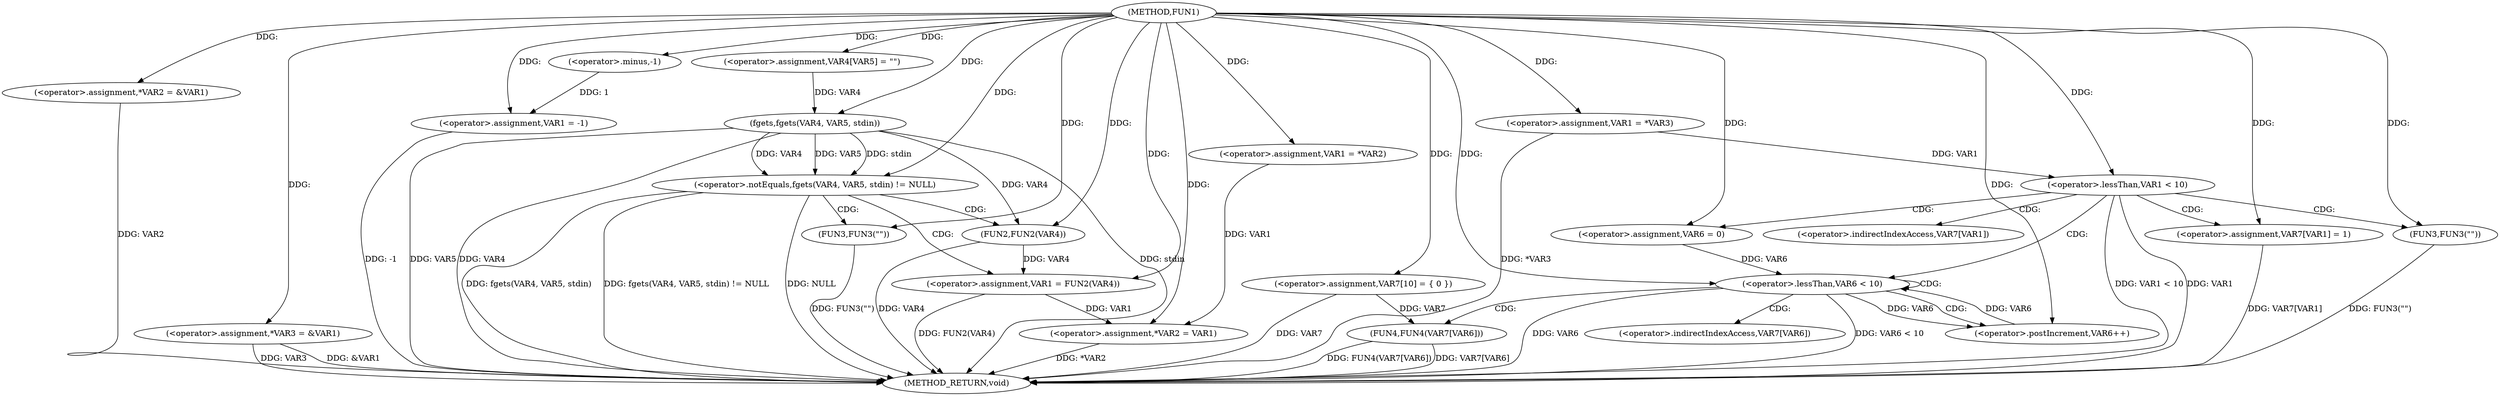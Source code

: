digraph FUN1 {  
"1000100" [label = "(METHOD,FUN1)" ]
"1000187" [label = "(METHOD_RETURN,void)" ]
"1000104" [label = "(<operator>.assignment,*VAR2 = &VAR1)" ]
"1000109" [label = "(<operator>.assignment,*VAR3 = &VAR1)" ]
"1000113" [label = "(<operator>.assignment,VAR1 = -1)" ]
"1000115" [label = "(<operator>.minus,-1)" ]
"1000119" [label = "(<operator>.assignment,VAR1 = *VAR2)" ]
"1000125" [label = "(<operator>.assignment,VAR4[VAR5] = \"\")" ]
"1000129" [label = "(<operator>.notEquals,fgets(VAR4, VAR5, stdin) != NULL)" ]
"1000130" [label = "(fgets,fgets(VAR4, VAR5, stdin))" ]
"1000136" [label = "(<operator>.assignment,VAR1 = FUN2(VAR4))" ]
"1000138" [label = "(FUN2,FUN2(VAR4))" ]
"1000142" [label = "(FUN3,FUN3(\"\"))" ]
"1000144" [label = "(<operator>.assignment,*VAR2 = VAR1)" ]
"1000150" [label = "(<operator>.assignment,VAR1 = *VAR3)" ]
"1000157" [label = "(<operator>.assignment,VAR7[10] = { 0 })" ]
"1000160" [label = "(<operator>.lessThan,VAR1 < 10)" ]
"1000164" [label = "(<operator>.assignment,VAR7[VAR1] = 1)" ]
"1000170" [label = "(<operator>.assignment,VAR6 = 0)" ]
"1000173" [label = "(<operator>.lessThan,VAR6 < 10)" ]
"1000176" [label = "(<operator>.postIncrement,VAR6++)" ]
"1000179" [label = "(FUN4,FUN4(VAR7[VAR6]))" ]
"1000185" [label = "(FUN3,FUN3(\"\"))" ]
"1000165" [label = "(<operator>.indirectIndexAccess,VAR7[VAR1])" ]
"1000180" [label = "(<operator>.indirectIndexAccess,VAR7[VAR6])" ]
  "1000142" -> "1000187"  [ label = "DDG: FUN3(\"\")"] 
  "1000185" -> "1000187"  [ label = "DDG: FUN3(\"\")"] 
  "1000104" -> "1000187"  [ label = "DDG: VAR2"] 
  "1000160" -> "1000187"  [ label = "DDG: VAR1 < 10"] 
  "1000150" -> "1000187"  [ label = "DDG: *VAR3"] 
  "1000130" -> "1000187"  [ label = "DDG: stdin"] 
  "1000136" -> "1000187"  [ label = "DDG: FUN2(VAR4)"] 
  "1000129" -> "1000187"  [ label = "DDG: fgets(VAR4, VAR5, stdin)"] 
  "1000179" -> "1000187"  [ label = "DDG: FUN4(VAR7[VAR6])"] 
  "1000130" -> "1000187"  [ label = "DDG: VAR5"] 
  "1000138" -> "1000187"  [ label = "DDG: VAR4"] 
  "1000129" -> "1000187"  [ label = "DDG: fgets(VAR4, VAR5, stdin) != NULL"] 
  "1000157" -> "1000187"  [ label = "DDG: VAR7"] 
  "1000129" -> "1000187"  [ label = "DDG: NULL"] 
  "1000113" -> "1000187"  [ label = "DDG: -1"] 
  "1000179" -> "1000187"  [ label = "DDG: VAR7[VAR6]"] 
  "1000109" -> "1000187"  [ label = "DDG: VAR3"] 
  "1000173" -> "1000187"  [ label = "DDG: VAR6 < 10"] 
  "1000144" -> "1000187"  [ label = "DDG: *VAR2"] 
  "1000109" -> "1000187"  [ label = "DDG: &VAR1"] 
  "1000160" -> "1000187"  [ label = "DDG: VAR1"] 
  "1000173" -> "1000187"  [ label = "DDG: VAR6"] 
  "1000130" -> "1000187"  [ label = "DDG: VAR4"] 
  "1000164" -> "1000187"  [ label = "DDG: VAR7[VAR1]"] 
  "1000100" -> "1000104"  [ label = "DDG: "] 
  "1000100" -> "1000109"  [ label = "DDG: "] 
  "1000115" -> "1000113"  [ label = "DDG: 1"] 
  "1000100" -> "1000113"  [ label = "DDG: "] 
  "1000100" -> "1000115"  [ label = "DDG: "] 
  "1000100" -> "1000119"  [ label = "DDG: "] 
  "1000100" -> "1000125"  [ label = "DDG: "] 
  "1000130" -> "1000129"  [ label = "DDG: VAR4"] 
  "1000130" -> "1000129"  [ label = "DDG: VAR5"] 
  "1000130" -> "1000129"  [ label = "DDG: stdin"] 
  "1000125" -> "1000130"  [ label = "DDG: VAR4"] 
  "1000100" -> "1000130"  [ label = "DDG: "] 
  "1000100" -> "1000129"  [ label = "DDG: "] 
  "1000138" -> "1000136"  [ label = "DDG: VAR4"] 
  "1000100" -> "1000136"  [ label = "DDG: "] 
  "1000130" -> "1000138"  [ label = "DDG: VAR4"] 
  "1000100" -> "1000138"  [ label = "DDG: "] 
  "1000100" -> "1000142"  [ label = "DDG: "] 
  "1000119" -> "1000144"  [ label = "DDG: VAR1"] 
  "1000136" -> "1000144"  [ label = "DDG: VAR1"] 
  "1000100" -> "1000144"  [ label = "DDG: "] 
  "1000100" -> "1000150"  [ label = "DDG: "] 
  "1000100" -> "1000157"  [ label = "DDG: "] 
  "1000150" -> "1000160"  [ label = "DDG: VAR1"] 
  "1000100" -> "1000160"  [ label = "DDG: "] 
  "1000100" -> "1000164"  [ label = "DDG: "] 
  "1000100" -> "1000170"  [ label = "DDG: "] 
  "1000170" -> "1000173"  [ label = "DDG: VAR6"] 
  "1000176" -> "1000173"  [ label = "DDG: VAR6"] 
  "1000100" -> "1000173"  [ label = "DDG: "] 
  "1000173" -> "1000176"  [ label = "DDG: VAR6"] 
  "1000100" -> "1000176"  [ label = "DDG: "] 
  "1000157" -> "1000179"  [ label = "DDG: VAR7"] 
  "1000100" -> "1000185"  [ label = "DDG: "] 
  "1000129" -> "1000142"  [ label = "CDG: "] 
  "1000129" -> "1000136"  [ label = "CDG: "] 
  "1000129" -> "1000138"  [ label = "CDG: "] 
  "1000160" -> "1000164"  [ label = "CDG: "] 
  "1000160" -> "1000173"  [ label = "CDG: "] 
  "1000160" -> "1000170"  [ label = "CDG: "] 
  "1000160" -> "1000165"  [ label = "CDG: "] 
  "1000160" -> "1000185"  [ label = "CDG: "] 
  "1000173" -> "1000173"  [ label = "CDG: "] 
  "1000173" -> "1000179"  [ label = "CDG: "] 
  "1000173" -> "1000180"  [ label = "CDG: "] 
  "1000173" -> "1000176"  [ label = "CDG: "] 
}
